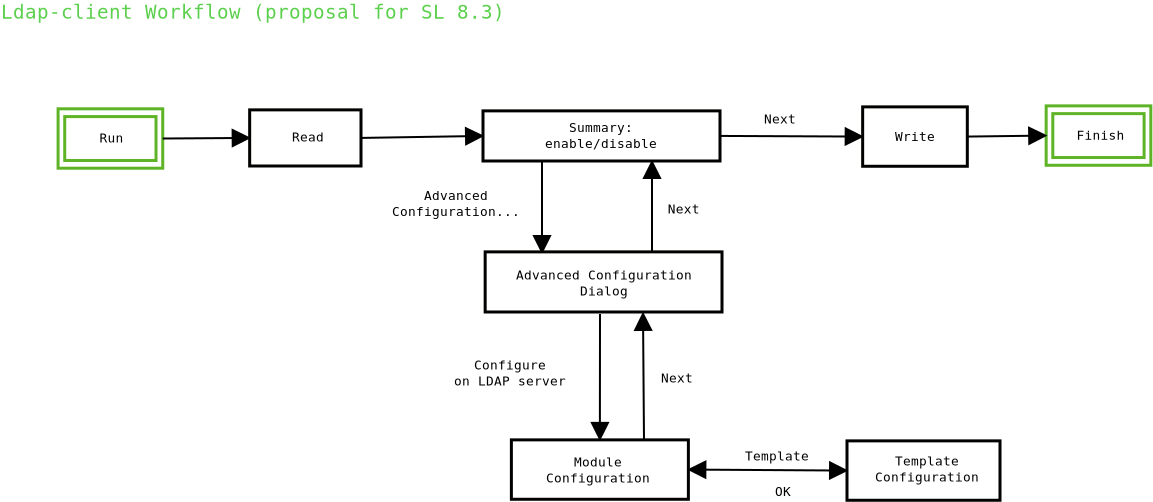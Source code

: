 <?xml version="1.0" encoding="UTF-8"?>
<dia:diagram xmlns:dia="http://www.lysator.liu.se/~alla/dia/">
  <dia:layer name="Background" visible="true">
    <dia:object type="Standard - Text" version="0" id="O0">
      <dia:attribute name="obj_pos">
        <dia:point val="61.575,-3.381"/>
      </dia:attribute>
      <dia:attribute name="obj_bb">
        <dia:rectangle val="61.575,-3.976;61.575,-3.176"/>
      </dia:attribute>
      <dia:attribute name="text">
        <dia:composite type="text">
          <dia:attribute name="string">
            <dia:string>##</dia:string>
          </dia:attribute>
          <dia:attribute name="font">
            <dia:font name="Courier"/>
          </dia:attribute>
          <dia:attribute name="height">
            <dia:real val="0.8"/>
          </dia:attribute>
          <dia:attribute name="pos">
            <dia:point val="61.575,-3.381"/>
          </dia:attribute>
          <dia:attribute name="color">
            <dia:color val="#000000"/>
          </dia:attribute>
          <dia:attribute name="alignment">
            <dia:enum val="1"/>
          </dia:attribute>
        </dia:composite>
      </dia:attribute>
    </dia:object>
    <dia:group>
      <dia:group>
        <dia:object type="Standard - Box" version="0" id="O1">
          <dia:attribute name="obj_pos">
            <dia:point val="33.921,-18.156"/>
          </dia:attribute>
          <dia:attribute name="obj_bb">
            <dia:rectangle val="33.846,-18.231;39.229,-15.11"/>
          </dia:attribute>
          <dia:attribute name="elem_corner">
            <dia:point val="33.921,-18.156"/>
          </dia:attribute>
          <dia:attribute name="elem_width">
            <dia:real val="5.233"/>
          </dia:attribute>
          <dia:attribute name="elem_height">
            <dia:real val="2.97"/>
          </dia:attribute>
          <dia:attribute name="border_width">
            <dia:real val="0.15"/>
          </dia:attribute>
          <dia:attribute name="border_color">
            <dia:color val="#5eb327"/>
          </dia:attribute>
          <dia:attribute name="show_background">
            <dia:boolean val="true"/>
          </dia:attribute>
        </dia:object>
        <dia:object type="Standard - Box" version="0" id="O2">
          <dia:attribute name="obj_pos">
            <dia:point val="34.253,-17.767"/>
          </dia:attribute>
          <dia:attribute name="obj_bb">
            <dia:rectangle val="34.178,-17.842;38.893,-15.497"/>
          </dia:attribute>
          <dia:attribute name="elem_corner">
            <dia:point val="34.253,-17.767"/>
          </dia:attribute>
          <dia:attribute name="elem_width">
            <dia:real val="4.565"/>
          </dia:attribute>
          <dia:attribute name="elem_height">
            <dia:real val="2.195"/>
          </dia:attribute>
          <dia:attribute name="border_width">
            <dia:real val="0.15"/>
          </dia:attribute>
          <dia:attribute name="border_color">
            <dia:color val="#5eb327"/>
          </dia:attribute>
          <dia:attribute name="show_background">
            <dia:boolean val="true"/>
          </dia:attribute>
        </dia:object>
      </dia:group>
      <dia:object type="Standard - Text" version="0" id="O3">
        <dia:attribute name="obj_pos">
          <dia:point val="36.568,-16.472"/>
        </dia:attribute>
        <dia:attribute name="obj_bb">
          <dia:rectangle val="35.848,-17.068;37.287,-16.268"/>
        </dia:attribute>
        <dia:attribute name="text">
          <dia:composite type="text">
            <dia:attribute name="string">
              <dia:string>#Run#</dia:string>
            </dia:attribute>
            <dia:attribute name="font">
              <dia:font name="Courier"/>
            </dia:attribute>
            <dia:attribute name="height">
              <dia:real val="0.8"/>
            </dia:attribute>
            <dia:attribute name="pos">
              <dia:point val="36.568,-16.472"/>
            </dia:attribute>
            <dia:attribute name="color">
              <dia:color val="#000000"/>
            </dia:attribute>
            <dia:attribute name="alignment">
              <dia:enum val="1"/>
            </dia:attribute>
          </dia:composite>
        </dia:attribute>
      </dia:object>
    </dia:group>
    <dia:group>
      <dia:group>
        <dia:object type="Standard - Box" version="0" id="O4">
          <dia:attribute name="obj_pos">
            <dia:point val="83.325,-18.303"/>
          </dia:attribute>
          <dia:attribute name="obj_bb">
            <dia:rectangle val="83.25,-18.378;88.633,-15.258"/>
          </dia:attribute>
          <dia:attribute name="elem_corner">
            <dia:point val="83.325,-18.303"/>
          </dia:attribute>
          <dia:attribute name="elem_width">
            <dia:real val="5.233"/>
          </dia:attribute>
          <dia:attribute name="elem_height">
            <dia:real val="2.97"/>
          </dia:attribute>
          <dia:attribute name="border_width">
            <dia:real val="0.15"/>
          </dia:attribute>
          <dia:attribute name="border_color">
            <dia:color val="#5eb327"/>
          </dia:attribute>
          <dia:attribute name="show_background">
            <dia:boolean val="true"/>
          </dia:attribute>
        </dia:object>
        <dia:object type="Standard - Box" version="0" id="O5">
          <dia:attribute name="obj_pos">
            <dia:point val="83.657,-17.915"/>
          </dia:attribute>
          <dia:attribute name="obj_bb">
            <dia:rectangle val="83.582,-17.99;88.297,-15.645"/>
          </dia:attribute>
          <dia:attribute name="elem_corner">
            <dia:point val="83.657,-17.915"/>
          </dia:attribute>
          <dia:attribute name="elem_width">
            <dia:real val="4.565"/>
          </dia:attribute>
          <dia:attribute name="elem_height">
            <dia:real val="2.195"/>
          </dia:attribute>
          <dia:attribute name="border_width">
            <dia:real val="0.15"/>
          </dia:attribute>
          <dia:attribute name="border_color">
            <dia:color val="#5eb327"/>
          </dia:attribute>
          <dia:attribute name="show_background">
            <dia:boolean val="true"/>
          </dia:attribute>
        </dia:object>
      </dia:group>
      <dia:object type="Standard - Text" version="0" id="O6">
        <dia:attribute name="obj_pos">
          <dia:point val="86.04,-16.608"/>
        </dia:attribute>
        <dia:attribute name="obj_bb">
          <dia:rectangle val="84.601,-17.203;87.479,-16.403"/>
        </dia:attribute>
        <dia:attribute name="text">
          <dia:composite type="text">
            <dia:attribute name="string">
              <dia:string>#Finish#</dia:string>
            </dia:attribute>
            <dia:attribute name="font">
              <dia:font name="Courier"/>
            </dia:attribute>
            <dia:attribute name="height">
              <dia:real val="0.8"/>
            </dia:attribute>
            <dia:attribute name="pos">
              <dia:point val="86.04,-16.608"/>
            </dia:attribute>
            <dia:attribute name="color">
              <dia:color val="#000000"/>
            </dia:attribute>
            <dia:attribute name="alignment">
              <dia:enum val="1"/>
            </dia:attribute>
          </dia:composite>
        </dia:attribute>
      </dia:object>
    </dia:group>
    <dia:object type="Standard - Line" version="0" id="O7">
      <dia:attribute name="obj_pos">
        <dia:point val="63.617,-15.547"/>
      </dia:attribute>
      <dia:attribute name="obj_bb">
        <dia:rectangle val="62.817,-15.597;64.417,-10.903"/>
      </dia:attribute>
      <dia:attribute name="conn_endpoints">
        <dia:point val="63.617,-15.547"/>
        <dia:point val="63.617,-10.953"/>
      </dia:attribute>
      <dia:attribute name="numcp">
        <dia:int val="1"/>
      </dia:attribute>
      <dia:attribute name="start_arrow">
        <dia:enum val="3"/>
      </dia:attribute>
      <dia:attribute name="start_arrow_length">
        <dia:real val="0.8"/>
      </dia:attribute>
      <dia:attribute name="start_arrow_width">
        <dia:real val="0.8"/>
      </dia:attribute>
    </dia:object>
    <dia:object type="Standard - Line" version="0" id="O8">
      <dia:attribute name="obj_pos">
        <dia:point val="49.067,-16.7"/>
      </dia:attribute>
      <dia:attribute name="obj_bb">
        <dia:rectangle val="49.016,-17.601;55.23,-15.999"/>
      </dia:attribute>
      <dia:attribute name="conn_endpoints">
        <dia:point val="49.067,-16.7"/>
        <dia:point val="55.167,-16.8"/>
      </dia:attribute>
      <dia:attribute name="numcp">
        <dia:int val="1"/>
      </dia:attribute>
      <dia:attribute name="end_arrow">
        <dia:enum val="3"/>
      </dia:attribute>
      <dia:attribute name="end_arrow_length">
        <dia:real val="0.8"/>
      </dia:attribute>
      <dia:attribute name="end_arrow_width">
        <dia:real val="0.8"/>
      </dia:attribute>
      <dia:connections>
        <dia:connection handle="0" to="O27" connection="4"/>
        <dia:connection handle="1" to="O25" connection="3"/>
      </dia:connections>
    </dia:object>
    <dia:object type="Standard - Line" version="0" id="O9">
      <dia:attribute name="obj_pos">
        <dia:point val="67.017,-16.8"/>
      </dia:attribute>
      <dia:attribute name="obj_bb">
        <dia:rectangle val="66.967,-17.568;74.204,-15.967"/>
      </dia:attribute>
      <dia:attribute name="conn_endpoints">
        <dia:point val="67.017,-16.8"/>
        <dia:point val="74.15,-16.768"/>
      </dia:attribute>
      <dia:attribute name="numcp">
        <dia:int val="1"/>
      </dia:attribute>
      <dia:attribute name="end_arrow">
        <dia:enum val="3"/>
      </dia:attribute>
      <dia:attribute name="end_arrow_length">
        <dia:real val="0.8"/>
      </dia:attribute>
      <dia:attribute name="end_arrow_width">
        <dia:real val="0.8"/>
      </dia:attribute>
      <dia:connections>
        <dia:connection handle="0" to="O25" connection="4"/>
        <dia:connection handle="1" to="O12" connection="3"/>
      </dia:connections>
    </dia:object>
    <dia:object type="Standard - Line" version="0" id="O10">
      <dia:attribute name="obj_pos">
        <dia:point val="39.154,-16.671"/>
      </dia:attribute>
      <dia:attribute name="obj_bb">
        <dia:rectangle val="39.104,-17.5;43.556,-15.899"/>
      </dia:attribute>
      <dia:attribute name="conn_endpoints">
        <dia:point val="39.154,-16.671"/>
        <dia:point val="43.5,-16.7"/>
      </dia:attribute>
      <dia:attribute name="numcp">
        <dia:int val="1"/>
      </dia:attribute>
      <dia:attribute name="end_arrow">
        <dia:enum val="3"/>
      </dia:attribute>
      <dia:attribute name="end_arrow_length">
        <dia:real val="0.8"/>
      </dia:attribute>
      <dia:attribute name="end_arrow_width">
        <dia:real val="0.8"/>
      </dia:attribute>
      <dia:connections>
        <dia:connection handle="0" to="O1" connection="4"/>
        <dia:connection handle="1" to="O27" connection="3"/>
      </dia:connections>
    </dia:object>
    <dia:object type="Standard - Line" version="0" id="O11">
      <dia:attribute name="obj_pos">
        <dia:point val="79.383,-16.768"/>
      </dia:attribute>
      <dia:attribute name="obj_bb">
        <dia:rectangle val="79.333,-17.618;83.385,-16.017"/>
      </dia:attribute>
      <dia:attribute name="conn_endpoints">
        <dia:point val="79.383,-16.768"/>
        <dia:point val="83.325,-16.818"/>
      </dia:attribute>
      <dia:attribute name="numcp">
        <dia:int val="1"/>
      </dia:attribute>
      <dia:attribute name="end_arrow">
        <dia:enum val="3"/>
      </dia:attribute>
      <dia:attribute name="end_arrow_length">
        <dia:real val="0.8"/>
      </dia:attribute>
      <dia:attribute name="end_arrow_width">
        <dia:real val="0.8"/>
      </dia:attribute>
      <dia:connections>
        <dia:connection handle="0" to="O12" connection="4"/>
        <dia:connection handle="1" to="O4" connection="3"/>
      </dia:connections>
    </dia:object>
    <dia:group>
      <dia:object type="Standard - Box" version="0" id="O12">
        <dia:attribute name="obj_pos">
          <dia:point val="74.15,-18.253"/>
        </dia:attribute>
        <dia:attribute name="obj_bb">
          <dia:rectangle val="74.075,-18.328;79.458,-15.208"/>
        </dia:attribute>
        <dia:attribute name="elem_corner">
          <dia:point val="74.15,-18.253"/>
        </dia:attribute>
        <dia:attribute name="elem_width">
          <dia:real val="5.233"/>
        </dia:attribute>
        <dia:attribute name="elem_height">
          <dia:real val="2.97"/>
        </dia:attribute>
        <dia:attribute name="border_width">
          <dia:real val="0.15"/>
        </dia:attribute>
        <dia:attribute name="border_color">
          <dia:color val="#010100"/>
        </dia:attribute>
        <dia:attribute name="show_background">
          <dia:boolean val="true"/>
        </dia:attribute>
      </dia:object>
      <dia:object type="Standard - Text" version="0" id="O13">
        <dia:attribute name="obj_pos">
          <dia:point val="76.772,-16.545"/>
        </dia:attribute>
        <dia:attribute name="obj_bb">
          <dia:rectangle val="75.573,-17.14;77.971,-16.34"/>
        </dia:attribute>
        <dia:attribute name="text">
          <dia:composite type="text">
            <dia:attribute name="string">
              <dia:string>#Write#</dia:string>
            </dia:attribute>
            <dia:attribute name="font">
              <dia:font name="Courier"/>
            </dia:attribute>
            <dia:attribute name="height">
              <dia:real val="0.8"/>
            </dia:attribute>
            <dia:attribute name="pos">
              <dia:point val="76.772,-16.545"/>
            </dia:attribute>
            <dia:attribute name="color">
              <dia:color val="#000000"/>
            </dia:attribute>
            <dia:attribute name="alignment">
              <dia:enum val="1"/>
            </dia:attribute>
          </dia:composite>
        </dia:attribute>
      </dia:object>
    </dia:group>
    <dia:object type="Standard - Text" version="0" id="O14">
      <dia:attribute name="obj_pos">
        <dia:point val="31.067,-22.654"/>
      </dia:attribute>
      <dia:attribute name="obj_bb">
        <dia:rectangle val="31.067,-23.547;61.293,-22.347"/>
      </dia:attribute>
      <dia:attribute name="text">
        <dia:composite type="text">
          <dia:attribute name="string">
            <dia:string>#Ldap-client Workflow (proposal for SL 8.3)#</dia:string>
          </dia:attribute>
          <dia:attribute name="font">
            <dia:font name="Courier"/>
          </dia:attribute>
          <dia:attribute name="height">
            <dia:real val="1.2"/>
          </dia:attribute>
          <dia:attribute name="pos">
            <dia:point val="31.067,-22.654"/>
          </dia:attribute>
          <dia:attribute name="color">
            <dia:color val="#5bd04d"/>
          </dia:attribute>
          <dia:attribute name="alignment">
            <dia:enum val="0"/>
          </dia:attribute>
        </dia:composite>
      </dia:attribute>
    </dia:object>
    <dia:object type="Standard - Line" version="0" id="O15">
      <dia:attribute name="obj_pos">
        <dia:point val="58.117,-10.947"/>
      </dia:attribute>
      <dia:attribute name="obj_bb">
        <dia:rectangle val="57.317,-15.597;58.917,-10.897"/>
      </dia:attribute>
      <dia:attribute name="conn_endpoints">
        <dia:point val="58.117,-10.947"/>
        <dia:point val="58.117,-15.547"/>
      </dia:attribute>
      <dia:attribute name="numcp">
        <dia:int val="1"/>
      </dia:attribute>
      <dia:attribute name="start_arrow">
        <dia:enum val="3"/>
      </dia:attribute>
      <dia:attribute name="start_arrow_length">
        <dia:real val="0.8"/>
      </dia:attribute>
      <dia:attribute name="start_arrow_width">
        <dia:real val="0.8"/>
      </dia:attribute>
    </dia:object>
    <dia:object type="Standard - Line" version="0" id="O16">
      <dia:attribute name="obj_pos">
        <dia:point val="61.011,-1.603"/>
      </dia:attribute>
      <dia:attribute name="obj_bb">
        <dia:rectangle val="60.211,-7.947;61.811,-1.552"/>
      </dia:attribute>
      <dia:attribute name="conn_endpoints">
        <dia:point val="61.011,-1.603"/>
        <dia:point val="61.017,-7.897"/>
      </dia:attribute>
      <dia:attribute name="numcp">
        <dia:int val="1"/>
      </dia:attribute>
      <dia:attribute name="start_arrow">
        <dia:enum val="3"/>
      </dia:attribute>
      <dia:attribute name="start_arrow_length">
        <dia:real val="0.8"/>
      </dia:attribute>
      <dia:attribute name="start_arrow_width">
        <dia:real val="0.8"/>
      </dia:attribute>
      <dia:connections>
        <dia:connection handle="0" to="O21" connection="1"/>
      </dia:connections>
    </dia:object>
    <dia:object type="Standard - Line" version="0" id="O17">
      <dia:attribute name="obj_pos">
        <dia:point val="73.367,-0.068"/>
      </dia:attribute>
      <dia:attribute name="obj_bb">
        <dia:rectangle val="65.381,-0.918;73.422,0.733"/>
      </dia:attribute>
      <dia:attribute name="conn_endpoints">
        <dia:point val="73.367,-0.068"/>
        <dia:point val="65.436,-0.118"/>
      </dia:attribute>
      <dia:attribute name="numcp">
        <dia:int val="1"/>
      </dia:attribute>
      <dia:attribute name="line_width">
        <dia:real val="0.1"/>
      </dia:attribute>
      <dia:attribute name="start_arrow">
        <dia:enum val="3"/>
      </dia:attribute>
      <dia:attribute name="start_arrow_length">
        <dia:real val="0.8"/>
      </dia:attribute>
      <dia:attribute name="start_arrow_width">
        <dia:real val="0.8"/>
      </dia:attribute>
      <dia:attribute name="end_arrow">
        <dia:enum val="3"/>
      </dia:attribute>
      <dia:attribute name="end_arrow_length">
        <dia:real val="0.8"/>
      </dia:attribute>
      <dia:attribute name="end_arrow_width">
        <dia:real val="0.8"/>
      </dia:attribute>
      <dia:connections>
        <dia:connection handle="0" to="O23" connection="3"/>
        <dia:connection handle="1" to="O21" connection="4"/>
      </dia:connections>
    </dia:object>
    <dia:object type="Standard - Line" version="0" id="O18">
      <dia:attribute name="obj_pos">
        <dia:point val="63.167,-7.947"/>
      </dia:attribute>
      <dia:attribute name="obj_bb">
        <dia:rectangle val="62.367,-8.003;63.967,-1.546"/>
      </dia:attribute>
      <dia:attribute name="conn_endpoints">
        <dia:point val="63.167,-7.947"/>
        <dia:point val="63.217,-1.597"/>
      </dia:attribute>
      <dia:attribute name="numcp">
        <dia:int val="1"/>
      </dia:attribute>
      <dia:attribute name="start_arrow">
        <dia:enum val="3"/>
      </dia:attribute>
      <dia:attribute name="start_arrow_length">
        <dia:real val="0.8"/>
      </dia:attribute>
      <dia:attribute name="start_arrow_width">
        <dia:real val="0.8"/>
      </dia:attribute>
    </dia:object>
    <dia:group>
      <dia:object type="Standard - Box" version="0" id="O19">
        <dia:attribute name="obj_pos">
          <dia:point val="55.275,-11.003"/>
        </dia:attribute>
        <dia:attribute name="obj_bb">
          <dia:rectangle val="55.2,-11.078;67.192,-7.922"/>
        </dia:attribute>
        <dia:attribute name="elem_corner">
          <dia:point val="55.275,-11.003"/>
        </dia:attribute>
        <dia:attribute name="elem_width">
          <dia:real val="11.842"/>
        </dia:attribute>
        <dia:attribute name="elem_height">
          <dia:real val="3.006"/>
        </dia:attribute>
        <dia:attribute name="border_width">
          <dia:real val="0.15"/>
        </dia:attribute>
        <dia:attribute name="border_color">
          <dia:color val="#010100"/>
        </dia:attribute>
        <dia:attribute name="show_background">
          <dia:boolean val="true"/>
        </dia:attribute>
      </dia:object>
      <dia:object type="Standard - Text" version="0" id="O20">
        <dia:attribute name="obj_pos">
          <dia:point val="61.222,-9.62"/>
        </dia:attribute>
        <dia:attribute name="obj_bb">
          <dia:rectangle val="55.944,-10.215;66.5,-8.615"/>
        </dia:attribute>
        <dia:attribute name="text">
          <dia:composite type="text">
            <dia:attribute name="string">
              <dia:string>#Advanced Configuration
Dialog#</dia:string>
            </dia:attribute>
            <dia:attribute name="font">
              <dia:font name="Courier"/>
            </dia:attribute>
            <dia:attribute name="height">
              <dia:real val="0.8"/>
            </dia:attribute>
            <dia:attribute name="pos">
              <dia:point val="61.222,-9.62"/>
            </dia:attribute>
            <dia:attribute name="color">
              <dia:color val="#000000"/>
            </dia:attribute>
            <dia:attribute name="alignment">
              <dia:enum val="1"/>
            </dia:attribute>
          </dia:composite>
        </dia:attribute>
      </dia:object>
    </dia:group>
    <dia:group>
      <dia:object type="Standard - Box" version="0" id="O21">
        <dia:attribute name="obj_pos">
          <dia:point val="56.586,-1.603"/>
        </dia:attribute>
        <dia:attribute name="obj_bb">
          <dia:rectangle val="56.511,-1.678;65.511,1.442"/>
        </dia:attribute>
        <dia:attribute name="elem_corner">
          <dia:point val="56.586,-1.603"/>
        </dia:attribute>
        <dia:attribute name="elem_width">
          <dia:real val="8.85"/>
        </dia:attribute>
        <dia:attribute name="elem_height">
          <dia:real val="2.97"/>
        </dia:attribute>
        <dia:attribute name="border_width">
          <dia:real val="0.15"/>
        </dia:attribute>
        <dia:attribute name="border_color">
          <dia:color val="#010100"/>
        </dia:attribute>
        <dia:attribute name="show_background">
          <dia:boolean val="true"/>
        </dia:attribute>
      </dia:object>
      <dia:object type="Standard - Text" version="0" id="O22">
        <dia:attribute name="obj_pos">
          <dia:point val="60.918,-0.27"/>
        </dia:attribute>
        <dia:attribute name="obj_bb">
          <dia:rectangle val="57.799,-0.865;64.037,0.735"/>
        </dia:attribute>
        <dia:attribute name="text">
          <dia:composite type="text">
            <dia:attribute name="string">
              <dia:string>#Module
Configuration#</dia:string>
            </dia:attribute>
            <dia:attribute name="font">
              <dia:font name="Courier"/>
            </dia:attribute>
            <dia:attribute name="height">
              <dia:real val="0.8"/>
            </dia:attribute>
            <dia:attribute name="pos">
              <dia:point val="60.918,-0.27"/>
            </dia:attribute>
            <dia:attribute name="color">
              <dia:color val="#000000"/>
            </dia:attribute>
            <dia:attribute name="alignment">
              <dia:enum val="1"/>
            </dia:attribute>
          </dia:composite>
        </dia:attribute>
      </dia:object>
    </dia:group>
    <dia:group>
      <dia:object type="Standard - Box" version="0" id="O23">
        <dia:attribute name="obj_pos">
          <dia:point val="73.367,-1.553"/>
        </dia:attribute>
        <dia:attribute name="obj_bb">
          <dia:rectangle val="73.292,-1.628;81.092,1.492"/>
        </dia:attribute>
        <dia:attribute name="elem_corner">
          <dia:point val="73.367,-1.553"/>
        </dia:attribute>
        <dia:attribute name="elem_width">
          <dia:real val="7.65"/>
        </dia:attribute>
        <dia:attribute name="elem_height">
          <dia:real val="2.97"/>
        </dia:attribute>
        <dia:attribute name="border_width">
          <dia:real val="0.15"/>
        </dia:attribute>
        <dia:attribute name="border_color">
          <dia:color val="#010100"/>
        </dia:attribute>
        <dia:attribute name="show_background">
          <dia:boolean val="true"/>
        </dia:attribute>
      </dia:object>
      <dia:object type="Standard - Text" version="0" id="O24">
        <dia:attribute name="obj_pos">
          <dia:point val="77.372,-0.32"/>
        </dia:attribute>
        <dia:attribute name="obj_bb">
          <dia:rectangle val="74.254,-0.915;80.491,0.685"/>
        </dia:attribute>
        <dia:attribute name="text">
          <dia:composite type="text">
            <dia:attribute name="string">
              <dia:string>#Template
Configuration#</dia:string>
            </dia:attribute>
            <dia:attribute name="font">
              <dia:font name="Courier"/>
            </dia:attribute>
            <dia:attribute name="height">
              <dia:real val="0.8"/>
            </dia:attribute>
            <dia:attribute name="pos">
              <dia:point val="77.372,-0.32"/>
            </dia:attribute>
            <dia:attribute name="color">
              <dia:color val="#000000"/>
            </dia:attribute>
            <dia:attribute name="alignment">
              <dia:enum val="1"/>
            </dia:attribute>
          </dia:composite>
        </dia:attribute>
      </dia:object>
    </dia:group>
    <dia:group>
      <dia:object type="Standard - Box" version="0" id="O25">
        <dia:attribute name="obj_pos">
          <dia:point val="55.167,-18.053"/>
        </dia:attribute>
        <dia:attribute name="obj_bb">
          <dia:rectangle val="55.092,-18.128;67.092,-15.472"/>
        </dia:attribute>
        <dia:attribute name="elem_corner">
          <dia:point val="55.167,-18.053"/>
        </dia:attribute>
        <dia:attribute name="elem_width">
          <dia:real val="11.85"/>
        </dia:attribute>
        <dia:attribute name="elem_height">
          <dia:real val="2.506"/>
        </dia:attribute>
        <dia:attribute name="border_width">
          <dia:real val="0.15"/>
        </dia:attribute>
        <dia:attribute name="border_color">
          <dia:color val="#010100"/>
        </dia:attribute>
        <dia:attribute name="show_background">
          <dia:boolean val="true"/>
        </dia:attribute>
      </dia:object>
      <dia:object type="Standard - Text" version="0" id="O26">
        <dia:attribute name="obj_pos">
          <dia:point val="61.067,-16.997"/>
        </dia:attribute>
        <dia:attribute name="obj_bb">
          <dia:rectangle val="57.709,-17.592;64.425,-15.992"/>
        </dia:attribute>
        <dia:attribute name="text">
          <dia:composite type="text">
            <dia:attribute name="string">
              <dia:string>#Summary:
enable/disable#</dia:string>
            </dia:attribute>
            <dia:attribute name="font">
              <dia:font name="Courier"/>
            </dia:attribute>
            <dia:attribute name="height">
              <dia:real val="0.8"/>
            </dia:attribute>
            <dia:attribute name="pos">
              <dia:point val="61.067,-16.997"/>
            </dia:attribute>
            <dia:attribute name="color">
              <dia:color val="#000000"/>
            </dia:attribute>
            <dia:attribute name="alignment">
              <dia:enum val="1"/>
            </dia:attribute>
          </dia:composite>
        </dia:attribute>
      </dia:object>
    </dia:group>
    <dia:group>
      <dia:object type="Standard - Box" version="0" id="O27">
        <dia:attribute name="obj_pos">
          <dia:point val="43.5,-18.103"/>
        </dia:attribute>
        <dia:attribute name="obj_bb">
          <dia:rectangle val="43.425,-18.178;49.142,-15.222"/>
        </dia:attribute>
        <dia:attribute name="elem_corner">
          <dia:point val="43.5,-18.103"/>
        </dia:attribute>
        <dia:attribute name="elem_width">
          <dia:real val="5.567"/>
        </dia:attribute>
        <dia:attribute name="elem_height">
          <dia:real val="2.806"/>
        </dia:attribute>
        <dia:attribute name="border_width">
          <dia:real val="0.15"/>
        </dia:attribute>
        <dia:attribute name="border_color">
          <dia:color val="#010100"/>
        </dia:attribute>
        <dia:attribute name="show_background">
          <dia:boolean val="true"/>
        </dia:attribute>
      </dia:object>
      <dia:object type="Standard - Text" version="0" id="O28">
        <dia:attribute name="obj_pos">
          <dia:point val="46.422,-16.52"/>
        </dia:attribute>
        <dia:attribute name="obj_bb">
          <dia:rectangle val="45.463,-17.115;47.382,-16.315"/>
        </dia:attribute>
        <dia:attribute name="text">
          <dia:composite type="text">
            <dia:attribute name="string">
              <dia:string>#Read#</dia:string>
            </dia:attribute>
            <dia:attribute name="font">
              <dia:font name="Courier"/>
            </dia:attribute>
            <dia:attribute name="height">
              <dia:real val="0.8"/>
            </dia:attribute>
            <dia:attribute name="pos">
              <dia:point val="46.422,-16.52"/>
            </dia:attribute>
            <dia:attribute name="color">
              <dia:color val="#000000"/>
            </dia:attribute>
            <dia:attribute name="alignment">
              <dia:enum val="1"/>
            </dia:attribute>
          </dia:composite>
        </dia:attribute>
      </dia:object>
    </dia:group>
    <dia:object type="Standard - Text" version="0" id="O29">
      <dia:attribute name="obj_pos">
        <dia:point val="53.817,-13.597"/>
      </dia:attribute>
      <dia:attribute name="obj_bb">
        <dia:rectangle val="49.979,-14.192;57.655,-12.592"/>
      </dia:attribute>
      <dia:attribute name="text">
        <dia:composite type="text">
          <dia:attribute name="string">
            <dia:string>#Advanced
Configuration...#</dia:string>
          </dia:attribute>
          <dia:attribute name="font">
            <dia:font name="Courier"/>
          </dia:attribute>
          <dia:attribute name="height">
            <dia:real val="0.8"/>
          </dia:attribute>
          <dia:attribute name="pos">
            <dia:point val="53.817,-13.597"/>
          </dia:attribute>
          <dia:attribute name="color">
            <dia:color val="#000000"/>
          </dia:attribute>
          <dia:attribute name="alignment">
            <dia:enum val="1"/>
          </dia:attribute>
        </dia:composite>
      </dia:attribute>
    </dia:object>
    <dia:object type="Standard - Text" version="0" id="O30">
      <dia:attribute name="obj_pos">
        <dia:point val="65.2,-12.922"/>
      </dia:attribute>
      <dia:attribute name="obj_bb">
        <dia:rectangle val="64.241,-13.517;66.16,-12.717"/>
      </dia:attribute>
      <dia:attribute name="text">
        <dia:composite type="text">
          <dia:attribute name="string">
            <dia:string>#Next#</dia:string>
          </dia:attribute>
          <dia:attribute name="font">
            <dia:font name="Courier"/>
          </dia:attribute>
          <dia:attribute name="height">
            <dia:real val="0.8"/>
          </dia:attribute>
          <dia:attribute name="pos">
            <dia:point val="65.2,-12.922"/>
          </dia:attribute>
          <dia:attribute name="color">
            <dia:color val="#000000"/>
          </dia:attribute>
          <dia:attribute name="alignment">
            <dia:enum val="1"/>
          </dia:attribute>
        </dia:composite>
      </dia:attribute>
    </dia:object>
    <dia:object type="Standard - Text" version="0" id="O31">
      <dia:attribute name="obj_pos">
        <dia:point val="69.872,-0.572"/>
      </dia:attribute>
      <dia:attribute name="obj_bb">
        <dia:rectangle val="67.953,-1.217;71.841,-0.267"/>
      </dia:attribute>
      <dia:attribute name="text">
        <dia:composite type="text">
          <dia:attribute name="string">
            <dia:string>#Template#</dia:string>
          </dia:attribute>
          <dia:attribute name="font">
            <dia:font name="Courier"/>
          </dia:attribute>
          <dia:attribute name="height">
            <dia:real val="0.8"/>
          </dia:attribute>
          <dia:attribute name="pos">
            <dia:point val="69.872,-0.572"/>
          </dia:attribute>
          <dia:attribute name="color">
            <dia:color val="#000000"/>
          </dia:attribute>
          <dia:attribute name="alignment">
            <dia:enum val="1"/>
          </dia:attribute>
        </dia:composite>
      </dia:attribute>
    </dia:object>
    <dia:object type="Standard - Text" version="0" id="O32">
      <dia:attribute name="obj_pos">
        <dia:point val="64.872,-4.472"/>
      </dia:attribute>
      <dia:attribute name="obj_bb">
        <dia:rectangle val="63.862,-5.117;65.831,-4.167"/>
      </dia:attribute>
      <dia:attribute name="text">
        <dia:composite type="text">
          <dia:attribute name="string">
            <dia:string>#Next#</dia:string>
          </dia:attribute>
          <dia:attribute name="font">
            <dia:font name="Courier"/>
          </dia:attribute>
          <dia:attribute name="height">
            <dia:real val="0.8"/>
          </dia:attribute>
          <dia:attribute name="pos">
            <dia:point val="64.872,-4.472"/>
          </dia:attribute>
          <dia:attribute name="color">
            <dia:color val="#000000"/>
          </dia:attribute>
          <dia:attribute name="alignment">
            <dia:enum val="1"/>
          </dia:attribute>
        </dia:composite>
      </dia:attribute>
    </dia:object>
    <dia:object type="Standard - Text" version="0" id="O33">
      <dia:attribute name="obj_pos">
        <dia:point val="70.022,-17.422"/>
      </dia:attribute>
      <dia:attribute name="obj_bb">
        <dia:rectangle val="69.062,-18.017;70.981,-17.217"/>
      </dia:attribute>
      <dia:attribute name="text">
        <dia:composite type="text">
          <dia:attribute name="string">
            <dia:string>#Next#</dia:string>
          </dia:attribute>
          <dia:attribute name="font">
            <dia:font name="Courier"/>
          </dia:attribute>
          <dia:attribute name="height">
            <dia:real val="0.8"/>
          </dia:attribute>
          <dia:attribute name="pos">
            <dia:point val="70.022,-17.422"/>
          </dia:attribute>
          <dia:attribute name="color">
            <dia:color val="#000000"/>
          </dia:attribute>
          <dia:attribute name="alignment">
            <dia:enum val="1"/>
          </dia:attribute>
        </dia:composite>
      </dia:attribute>
    </dia:object>
    <dia:object type="Standard - Text" version="0" id="O34">
      <dia:attribute name="obj_pos">
        <dia:point val="56.522,-5.122"/>
      </dia:attribute>
      <dia:attribute name="obj_bb">
        <dia:rectangle val="53.163,-5.767;59.93,-4.017"/>
      </dia:attribute>
      <dia:attribute name="text">
        <dia:composite type="text">
          <dia:attribute name="string">
            <dia:string>#Configure
on LDAP server#</dia:string>
          </dia:attribute>
          <dia:attribute name="font">
            <dia:font name="Courier"/>
          </dia:attribute>
          <dia:attribute name="height">
            <dia:real val="0.8"/>
          </dia:attribute>
          <dia:attribute name="pos">
            <dia:point val="56.522,-5.122"/>
          </dia:attribute>
          <dia:attribute name="color">
            <dia:color val="#000000"/>
          </dia:attribute>
          <dia:attribute name="alignment">
            <dia:enum val="1"/>
          </dia:attribute>
        </dia:composite>
      </dia:attribute>
    </dia:object>
    <dia:object type="Standard - Text" version="0" id="O35">
      <dia:attribute name="obj_pos">
        <dia:point val="70.167,1.203"/>
      </dia:attribute>
      <dia:attribute name="obj_bb">
        <dia:rectangle val="69.687,0.558;70.696,1.508"/>
      </dia:attribute>
      <dia:attribute name="text">
        <dia:composite type="text">
          <dia:attribute name="string">
            <dia:string>#OK#</dia:string>
          </dia:attribute>
          <dia:attribute name="font">
            <dia:font name="Courier"/>
          </dia:attribute>
          <dia:attribute name="height">
            <dia:real val="0.8"/>
          </dia:attribute>
          <dia:attribute name="pos">
            <dia:point val="70.167,1.203"/>
          </dia:attribute>
          <dia:attribute name="color">
            <dia:color val="#000000"/>
          </dia:attribute>
          <dia:attribute name="alignment">
            <dia:enum val="1"/>
          </dia:attribute>
        </dia:composite>
      </dia:attribute>
    </dia:object>
  </dia:layer>
</dia:diagram>
